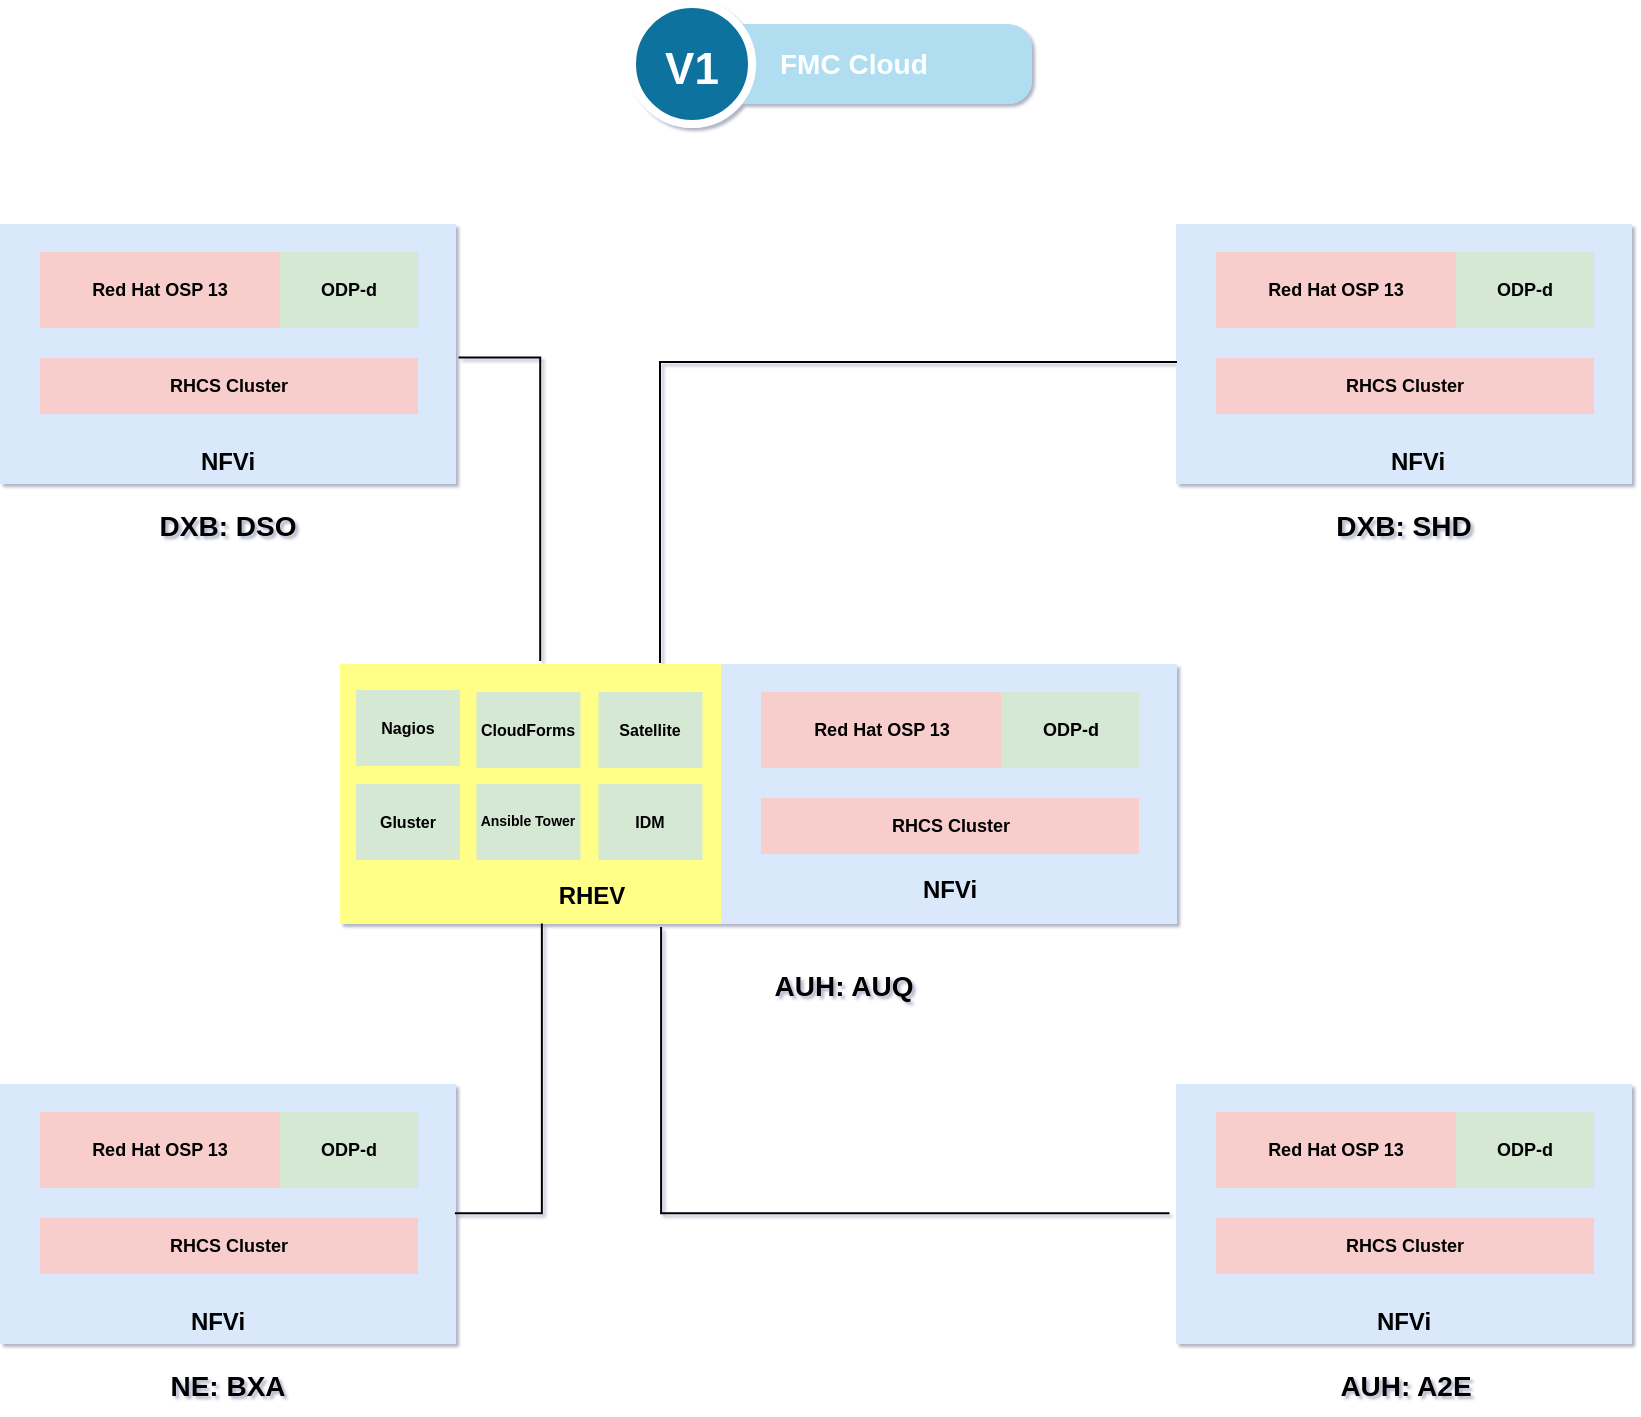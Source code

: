 <mxfile version="18.2.0" type="github" pages="2">
  <diagram id="xJBX6AHvPTF4CHD5w1QT" name="Page-2">
    <mxGraphModel dx="1144" dy="520" grid="1" gridSize="10" guides="1" tooltips="1" connect="1" arrows="1" fold="1" page="1" pageScale="1" pageWidth="850" pageHeight="1100" background="#ffffff" math="0" shadow="1">
      <root>
        <mxCell id="0" />
        <mxCell id="1" parent="0" />
        <mxCell id="y-s5pEy6mv-cV1noOZ-G-1" value="" style="shape=partialRectangle;whiteSpace=wrap;html=1;bottom=0;right=0;fillColor=none;hachureGap=4;fontSize=10;fontColor=#000000;rotation=-90;" vertex="1" parent="1">
          <mxGeometry x="516.08" y="496.5" width="142.65" height="253.69" as="geometry" />
        </mxCell>
        <mxCell id="y-s5pEy6mv-cV1noOZ-G-2" value="" style="rounded=0;whiteSpace=wrap;html=1;hachureGap=4;fillColor=#dae8fc;strokeColor=none;" vertex="1" parent="1">
          <mxGeometry x="718" y="200" width="228" height="130" as="geometry" />
        </mxCell>
        <mxCell id="y-s5pEy6mv-cV1noOZ-G-3" value="Red Hat OSP 13" style="rounded=0;whiteSpace=wrap;html=1;hachureGap=4;fillColor=#f8cecc;strokeColor=none;fontSize=9;fontStyle=1" vertex="1" parent="1">
          <mxGeometry x="738" y="214" width="120" height="38" as="geometry" />
        </mxCell>
        <mxCell id="y-s5pEy6mv-cV1noOZ-G-4" value="RHCS Cluster" style="rounded=0;whiteSpace=wrap;html=1;hachureGap=4;fillColor=#f8cecc;strokeColor=none;fontSize=9;fontStyle=1" vertex="1" parent="1">
          <mxGeometry x="738" y="267" width="189" height="28" as="geometry" />
        </mxCell>
        <mxCell id="y-s5pEy6mv-cV1noOZ-G-5" value="ODP-d" style="rounded=0;whiteSpace=wrap;html=1;hachureGap=4;fillColor=#d5e8d4;strokeColor=none;fontSize=9;fontStyle=1" vertex="1" parent="1">
          <mxGeometry x="858" y="214" width="69" height="38" as="geometry" />
        </mxCell>
        <mxCell id="y-s5pEy6mv-cV1noOZ-G-6" value="DXB: SHD" style="rounded=0;whiteSpace=wrap;html=1;hachureGap=4;strokeColor=none;fillColor=none;fontColor=#000000;fontStyle=1;fontSize=14;" vertex="1" parent="1">
          <mxGeometry x="791" y="340" width="82" height="22" as="geometry" />
        </mxCell>
        <mxCell id="y-s5pEy6mv-cV1noOZ-G-7" value="" style="rounded=0;whiteSpace=wrap;html=1;hachureGap=4;fillColor=#dae8fc;strokeColor=none;" vertex="1" parent="1">
          <mxGeometry x="130" y="200" width="228" height="130" as="geometry" />
        </mxCell>
        <mxCell id="y-s5pEy6mv-cV1noOZ-G-8" value="Red Hat OSP 13" style="rounded=0;whiteSpace=wrap;html=1;hachureGap=4;fillColor=#f8cecc;strokeColor=none;fontSize=9;fontStyle=1" vertex="1" parent="1">
          <mxGeometry x="150" y="214" width="120" height="38" as="geometry" />
        </mxCell>
        <mxCell id="y-s5pEy6mv-cV1noOZ-G-9" value="RHCS Cluster" style="rounded=0;whiteSpace=wrap;html=1;hachureGap=4;fillColor=#f8cecc;strokeColor=none;fontSize=9;fontStyle=1" vertex="1" parent="1">
          <mxGeometry x="150" y="267" width="189" height="28" as="geometry" />
        </mxCell>
        <mxCell id="y-s5pEy6mv-cV1noOZ-G-10" value="ODP-d" style="rounded=0;whiteSpace=wrap;html=1;hachureGap=4;fillColor=#d5e8d4;strokeColor=none;fontSize=9;fontStyle=1" vertex="1" parent="1">
          <mxGeometry x="270" y="214" width="69" height="38" as="geometry" />
        </mxCell>
        <mxCell id="y-s5pEy6mv-cV1noOZ-G-11" value="DXB: DSO" style="rounded=0;whiteSpace=wrap;html=1;hachureGap=4;strokeColor=none;fillColor=none;fontColor=#000000;fontStyle=1;fontSize=14;" vertex="1" parent="1">
          <mxGeometry x="203" y="340" width="82" height="22" as="geometry" />
        </mxCell>
        <mxCell id="y-s5pEy6mv-cV1noOZ-G-12" value="" style="rounded=0;whiteSpace=wrap;html=1;hachureGap=4;fillColor=#dae8fc;strokeColor=none;" vertex="1" parent="1">
          <mxGeometry x="130" y="630" width="228" height="130" as="geometry" />
        </mxCell>
        <mxCell id="y-s5pEy6mv-cV1noOZ-G-13" value="Red Hat OSP 13" style="rounded=0;whiteSpace=wrap;html=1;hachureGap=4;fillColor=#f8cecc;strokeColor=none;fontSize=9;fontStyle=1" vertex="1" parent="1">
          <mxGeometry x="150" y="644" width="120" height="38" as="geometry" />
        </mxCell>
        <mxCell id="y-s5pEy6mv-cV1noOZ-G-14" value="RHCS Cluster" style="rounded=0;whiteSpace=wrap;html=1;hachureGap=4;fillColor=#f8cecc;strokeColor=none;fontSize=9;fontStyle=1" vertex="1" parent="1">
          <mxGeometry x="150" y="697" width="189" height="28" as="geometry" />
        </mxCell>
        <mxCell id="y-s5pEy6mv-cV1noOZ-G-15" value="ODP-d" style="rounded=0;whiteSpace=wrap;html=1;hachureGap=4;fillColor=#d5e8d4;strokeColor=none;fontSize=9;fontStyle=1" vertex="1" parent="1">
          <mxGeometry x="270" y="644" width="69" height="38" as="geometry" />
        </mxCell>
        <mxCell id="y-s5pEy6mv-cV1noOZ-G-16" value="NE: BXA" style="rounded=0;whiteSpace=wrap;html=1;hachureGap=4;strokeColor=none;fillColor=none;fontColor=#000000;fontStyle=1;fontSize=14;" vertex="1" parent="1">
          <mxGeometry x="203" y="770" width="82" height="22" as="geometry" />
        </mxCell>
        <mxCell id="y-s5pEy6mv-cV1noOZ-G-17" value="" style="rounded=0;whiteSpace=wrap;html=1;hachureGap=4;fillColor=#dae8fc;strokeColor=none;" vertex="1" parent="1">
          <mxGeometry x="718" y="630" width="228" height="130" as="geometry" />
        </mxCell>
        <mxCell id="y-s5pEy6mv-cV1noOZ-G-18" value="Red Hat OSP 13" style="rounded=0;whiteSpace=wrap;html=1;hachureGap=4;fillColor=#f8cecc;strokeColor=none;fontSize=9;fontStyle=1" vertex="1" parent="1">
          <mxGeometry x="738" y="644" width="120" height="38" as="geometry" />
        </mxCell>
        <mxCell id="y-s5pEy6mv-cV1noOZ-G-19" value="RHCS Cluster" style="rounded=0;whiteSpace=wrap;html=1;hachureGap=4;fillColor=#f8cecc;strokeColor=none;fontSize=9;fontStyle=1" vertex="1" parent="1">
          <mxGeometry x="738" y="697" width="189" height="28" as="geometry" />
        </mxCell>
        <mxCell id="y-s5pEy6mv-cV1noOZ-G-20" value="ODP-d" style="rounded=0;whiteSpace=wrap;html=1;hachureGap=4;fillColor=#d5e8d4;strokeColor=none;fontSize=9;fontStyle=1" vertex="1" parent="1">
          <mxGeometry x="858" y="644" width="69" height="38" as="geometry" />
        </mxCell>
        <mxCell id="y-s5pEy6mv-cV1noOZ-G-21" value="AUH: A2E" style="rounded=0;whiteSpace=wrap;html=1;hachureGap=4;strokeColor=none;fillColor=none;fontColor=#000000;fontStyle=1;fontSize=14;" vertex="1" parent="1">
          <mxGeometry x="791.5" y="770" width="82" height="22" as="geometry" />
        </mxCell>
        <mxCell id="y-s5pEy6mv-cV1noOZ-G-22" value="" style="rounded=0;whiteSpace=wrap;html=1;hachureGap=4;fillColor=#dae8fc;strokeColor=none;" vertex="1" parent="1">
          <mxGeometry x="490.5" y="420" width="228" height="130" as="geometry" />
        </mxCell>
        <mxCell id="y-s5pEy6mv-cV1noOZ-G-23" value="Red Hat OSP 13" style="rounded=0;whiteSpace=wrap;html=1;hachureGap=4;fillColor=#f8cecc;strokeColor=none;fontSize=9;fontStyle=1" vertex="1" parent="1">
          <mxGeometry x="510.5" y="434" width="120" height="38" as="geometry" />
        </mxCell>
        <mxCell id="y-s5pEy6mv-cV1noOZ-G-24" value="RHCS Cluster" style="rounded=0;whiteSpace=wrap;html=1;hachureGap=4;fillColor=#f8cecc;strokeColor=none;fontSize=9;fontStyle=1" vertex="1" parent="1">
          <mxGeometry x="510.5" y="487" width="189" height="28" as="geometry" />
        </mxCell>
        <mxCell id="y-s5pEy6mv-cV1noOZ-G-25" value="ODP-d" style="rounded=0;whiteSpace=wrap;html=1;hachureGap=4;fillColor=#d5e8d4;strokeColor=none;fontSize=9;fontStyle=1" vertex="1" parent="1">
          <mxGeometry x="630.5" y="434" width="69" height="38" as="geometry" />
        </mxCell>
        <mxCell id="y-s5pEy6mv-cV1noOZ-G-26" value="AUH: AUQ" style="rounded=0;whiteSpace=wrap;html=1;hachureGap=4;strokeColor=none;fillColor=none;fontColor=#000000;fontStyle=1;fontSize=14;" vertex="1" parent="1">
          <mxGeometry x="510.5" y="570" width="82" height="22" as="geometry" />
        </mxCell>
        <mxCell id="y-s5pEy6mv-cV1noOZ-G-27" value="" style="rounded=0;whiteSpace=wrap;html=1;hachureGap=4;fillColor=#ffff88;strokeColor=none;fontStyle=1" vertex="1" parent="1">
          <mxGeometry x="300" y="420" width="190.5" height="130" as="geometry" />
        </mxCell>
        <mxCell id="y-s5pEy6mv-cV1noOZ-G-28" value="Ansible Tower" style="rounded=0;whiteSpace=wrap;html=1;hachureGap=4;fillColor=#d5e8d4;strokeColor=none;fontSize=7;fontStyle=1" vertex="1" parent="1">
          <mxGeometry x="368.25" y="480" width="52" height="38" as="geometry" />
        </mxCell>
        <mxCell id="y-s5pEy6mv-cV1noOZ-G-29" value="IDM" style="rounded=0;whiteSpace=wrap;html=1;hachureGap=4;fillColor=#d5e8d4;strokeColor=none;fontSize=8;fontStyle=1" vertex="1" parent="1">
          <mxGeometry x="429.25" y="480" width="52" height="38" as="geometry" />
        </mxCell>
        <mxCell id="y-s5pEy6mv-cV1noOZ-G-30" value="CloudForms" style="rounded=0;whiteSpace=wrap;html=1;hachureGap=4;fillColor=#d5e8d4;strokeColor=none;fontSize=8;fontStyle=1" vertex="1" parent="1">
          <mxGeometry x="368.25" y="434" width="52" height="38" as="geometry" />
        </mxCell>
        <mxCell id="y-s5pEy6mv-cV1noOZ-G-31" value="Satellite" style="rounded=0;whiteSpace=wrap;html=1;hachureGap=4;fillColor=#d5e8d4;strokeColor=none;fontSize=8;fontStyle=1" vertex="1" parent="1">
          <mxGeometry x="429.25" y="434" width="52" height="38" as="geometry" />
        </mxCell>
        <mxCell id="y-s5pEy6mv-cV1noOZ-G-32" value="RHEV" style="rounded=0;whiteSpace=wrap;html=1;hachureGap=4;fillColor=#ffff88;strokeColor=none;fontSize=12;fontColor=#000000;fontStyle=1" vertex="1" parent="1">
          <mxGeometry x="400" y="522" width="52" height="28" as="geometry" />
        </mxCell>
        <mxCell id="y-s5pEy6mv-cV1noOZ-G-33" value="FMC Cloud" style="shape=rect;rounded=1;whiteSpace=wrap;html=1;shadow=0;strokeColor=none;fillColor=#B1DDF0;arcSize=30;fontSize=14;spacingLeft=42;fontStyle=1;fontColor=#FFFFFF;align=left;hachureGap=4;" vertex="1" parent="1">
          <mxGeometry x="476" y="100" width="170" height="40" as="geometry" />
        </mxCell>
        <mxCell id="y-s5pEy6mv-cV1noOZ-G-34" value="V1" style="shape=ellipse;perimeter=ellipsePerimeter;fontSize=22;fontStyle=1;shadow=0;strokeColor=#ffffff;fillColor=#10739E;strokeWidth=4;fontColor=#ffffff;align=center;hachureGap=4;" vertex="1" parent="1">
          <mxGeometry x="446" y="90" width="60" height="60" as="geometry" />
        </mxCell>
        <mxCell id="y-s5pEy6mv-cV1noOZ-G-35" value="NFVi" style="rounded=0;whiteSpace=wrap;html=1;hachureGap=4;strokeColor=none;fillColor=none;fontColor=#000000;fontStyle=1" vertex="1" parent="1">
          <mxGeometry x="564" y="522" width="82" height="22" as="geometry" />
        </mxCell>
        <mxCell id="y-s5pEy6mv-cV1noOZ-G-36" value="NFVi" style="rounded=0;whiteSpace=wrap;html=1;hachureGap=4;strokeColor=none;fillColor=none;fontColor=#000000;fontStyle=1" vertex="1" parent="1">
          <mxGeometry x="198" y="738" width="82" height="22" as="geometry" />
        </mxCell>
        <mxCell id="y-s5pEy6mv-cV1noOZ-G-37" value="NFVi" style="rounded=0;whiteSpace=wrap;html=1;hachureGap=4;strokeColor=none;fillColor=none;fontColor=#000000;fontStyle=1" vertex="1" parent="1">
          <mxGeometry x="791" y="738" width="82" height="22" as="geometry" />
        </mxCell>
        <mxCell id="y-s5pEy6mv-cV1noOZ-G-38" value="NFVi" style="rounded=0;whiteSpace=wrap;html=1;hachureGap=4;strokeColor=none;fillColor=none;fontColor=#000000;fontStyle=1" vertex="1" parent="1">
          <mxGeometry x="203" y="308" width="82" height="22" as="geometry" />
        </mxCell>
        <mxCell id="y-s5pEy6mv-cV1noOZ-G-39" value="NFVi" style="rounded=0;whiteSpace=wrap;html=1;hachureGap=4;strokeColor=none;fillColor=none;fontColor=#000000;fontStyle=1" vertex="1" parent="1">
          <mxGeometry x="798" y="308" width="82" height="22" as="geometry" />
        </mxCell>
        <mxCell id="y-s5pEy6mv-cV1noOZ-G-40" value="" style="shape=partialRectangle;whiteSpace=wrap;html=1;bottom=0;right=0;fillColor=none;hachureGap=4;fontSize=10;fontColor=#000000;fontStyle=1;labelBorderColor=none;spacing=9;" vertex="1" parent="1">
          <mxGeometry x="460" y="269" width="258" height="150" as="geometry" />
        </mxCell>
        <mxCell id="y-s5pEy6mv-cV1noOZ-G-41" value="" style="shape=partialRectangle;whiteSpace=wrap;html=1;bottom=0;right=0;fillColor=none;hachureGap=4;fontSize=10;fontColor=#000000;rotation=-180;" vertex="1" parent="1">
          <mxGeometry x="357.94" y="550.25" width="42.99" height="144.35" as="geometry" />
        </mxCell>
        <mxCell id="y-s5pEy6mv-cV1noOZ-G-42" value="" style="shape=partialRectangle;whiteSpace=wrap;html=1;bottom=0;right=0;fillColor=none;hachureGap=4;fontSize=12;fontColor=#000000;rotation=90;" vertex="1" parent="1">
          <mxGeometry x="304.35" y="322.18" width="151.19" height="40.33" as="geometry" />
        </mxCell>
        <mxCell id="WotVIGKIgf9Uy5q-JpZJ-1" value="Nagios" style="rounded=0;whiteSpace=wrap;html=1;hachureGap=4;fillColor=#d5e8d4;strokeColor=none;fontSize=8;fontStyle=1" vertex="1" parent="1">
          <mxGeometry x="308" y="433" width="52" height="38" as="geometry" />
        </mxCell>
        <mxCell id="WotVIGKIgf9Uy5q-JpZJ-2" value="Gluster" style="rounded=0;whiteSpace=wrap;html=1;hachureGap=4;fillColor=#d5e8d4;strokeColor=none;fontSize=8;fontStyle=1" vertex="1" parent="1">
          <mxGeometry x="307.94" y="480" width="52" height="38" as="geometry" />
        </mxCell>
      </root>
    </mxGraphModel>
  </diagram>
  <diagram id="hKi8PUrANMX4StjspBmW" name="Page-3">
    <mxGraphModel dx="2086" dy="780" grid="1" gridSize="10" guides="1" tooltips="1" connect="1" arrows="1" fold="1" page="1" pageScale="1" pageWidth="850" pageHeight="1100" math="0" shadow="0">
      <root>
        <mxCell id="0" />
        <mxCell id="1" parent="0" />
        <mxCell id="cZppA_3T4UFepgqig8Nf-1" value="" style="shape=partialRectangle;whiteSpace=wrap;html=1;bottom=0;right=0;fillColor=none;hachureGap=4;fontSize=10;fontColor=#000000;rotation=-90;" vertex="1" parent="1">
          <mxGeometry x="516.08" y="496.5" width="142.65" height="253.69" as="geometry" />
        </mxCell>
        <mxCell id="cZppA_3T4UFepgqig8Nf-2" value="" style="rounded=0;whiteSpace=wrap;html=1;hachureGap=4;fillColor=#dae8fc;strokeColor=none;" vertex="1" parent="1">
          <mxGeometry x="718" y="200" width="228" height="130" as="geometry" />
        </mxCell>
        <mxCell id="cZppA_3T4UFepgqig8Nf-3" value="Red Hat OSP 13" style="rounded=0;whiteSpace=wrap;html=1;hachureGap=4;fillColor=#f8cecc;strokeColor=none;fontSize=9;fontStyle=1" vertex="1" parent="1">
          <mxGeometry x="738" y="214" width="120" height="38" as="geometry" />
        </mxCell>
        <mxCell id="cZppA_3T4UFepgqig8Nf-4" value="RHCS Cluster" style="rounded=0;whiteSpace=wrap;html=1;hachureGap=4;fillColor=#f8cecc;strokeColor=none;fontSize=9;fontStyle=1" vertex="1" parent="1">
          <mxGeometry x="738" y="267" width="189" height="28" as="geometry" />
        </mxCell>
        <mxCell id="cZppA_3T4UFepgqig8Nf-5" value="ODP-d" style="rounded=0;whiteSpace=wrap;html=1;hachureGap=4;fillColor=#d5e8d4;strokeColor=none;fontSize=9;fontStyle=1" vertex="1" parent="1">
          <mxGeometry x="858" y="214" width="69" height="38" as="geometry" />
        </mxCell>
        <mxCell id="cZppA_3T4UFepgqig8Nf-6" value="DXB: SHD" style="rounded=0;whiteSpace=wrap;html=1;hachureGap=4;strokeColor=none;fillColor=none;fontColor=#000000;fontStyle=1;fontSize=14;" vertex="1" parent="1">
          <mxGeometry x="791" y="340" width="82" height="22" as="geometry" />
        </mxCell>
        <mxCell id="cZppA_3T4UFepgqig8Nf-7" value="" style="rounded=0;whiteSpace=wrap;html=1;hachureGap=4;fillColor=#dae8fc;strokeColor=none;" vertex="1" parent="1">
          <mxGeometry x="130" y="200" width="228" height="130" as="geometry" />
        </mxCell>
        <mxCell id="cZppA_3T4UFepgqig8Nf-8" value="Red Hat OSP 13" style="rounded=0;whiteSpace=wrap;html=1;hachureGap=4;fillColor=#f8cecc;strokeColor=none;fontSize=9;fontStyle=1" vertex="1" parent="1">
          <mxGeometry x="150" y="214" width="120" height="38" as="geometry" />
        </mxCell>
        <mxCell id="cZppA_3T4UFepgqig8Nf-9" value="RHCS Cluster" style="rounded=0;whiteSpace=wrap;html=1;hachureGap=4;fillColor=#f8cecc;strokeColor=none;fontSize=9;fontStyle=1" vertex="1" parent="1">
          <mxGeometry x="150" y="267" width="189" height="28" as="geometry" />
        </mxCell>
        <mxCell id="cZppA_3T4UFepgqig8Nf-10" value="ODP-d" style="rounded=0;whiteSpace=wrap;html=1;hachureGap=4;fillColor=#d5e8d4;strokeColor=none;fontSize=9;fontStyle=1" vertex="1" parent="1">
          <mxGeometry x="270" y="214" width="69" height="38" as="geometry" />
        </mxCell>
        <mxCell id="cZppA_3T4UFepgqig8Nf-11" value="DXB: DSO" style="rounded=0;whiteSpace=wrap;html=1;hachureGap=4;strokeColor=none;fillColor=none;fontColor=#000000;fontStyle=1;fontSize=14;" vertex="1" parent="1">
          <mxGeometry x="203" y="340" width="82" height="22" as="geometry" />
        </mxCell>
        <mxCell id="cZppA_3T4UFepgqig8Nf-12" value="" style="rounded=0;whiteSpace=wrap;html=1;hachureGap=4;fillColor=#dae8fc;strokeColor=none;" vertex="1" parent="1">
          <mxGeometry x="130" y="630" width="228" height="130" as="geometry" />
        </mxCell>
        <mxCell id="cZppA_3T4UFepgqig8Nf-13" value="Red Hat OSP 13" style="rounded=0;whiteSpace=wrap;html=1;hachureGap=4;fillColor=#f8cecc;strokeColor=none;fontSize=9;fontStyle=1" vertex="1" parent="1">
          <mxGeometry x="150" y="644" width="120" height="38" as="geometry" />
        </mxCell>
        <mxCell id="cZppA_3T4UFepgqig8Nf-14" value="RHCS Cluster" style="rounded=0;whiteSpace=wrap;html=1;hachureGap=4;fillColor=#f8cecc;strokeColor=none;fontSize=9;fontStyle=1" vertex="1" parent="1">
          <mxGeometry x="150" y="697" width="189" height="28" as="geometry" />
        </mxCell>
        <mxCell id="cZppA_3T4UFepgqig8Nf-15" value="ODP-d" style="rounded=0;whiteSpace=wrap;html=1;hachureGap=4;fillColor=#d5e8d4;strokeColor=none;fontSize=9;fontStyle=1" vertex="1" parent="1">
          <mxGeometry x="270" y="644" width="69" height="38" as="geometry" />
        </mxCell>
        <mxCell id="cZppA_3T4UFepgqig8Nf-16" value="NE: BXA" style="rounded=0;whiteSpace=wrap;html=1;hachureGap=4;strokeColor=none;fillColor=none;fontColor=#000000;fontStyle=1;fontSize=14;" vertex="1" parent="1">
          <mxGeometry x="203" y="770" width="82" height="22" as="geometry" />
        </mxCell>
        <mxCell id="cZppA_3T4UFepgqig8Nf-17" value="" style="rounded=0;whiteSpace=wrap;html=1;hachureGap=4;fillColor=#dae8fc;strokeColor=none;" vertex="1" parent="1">
          <mxGeometry x="718" y="630" width="228" height="130" as="geometry" />
        </mxCell>
        <mxCell id="cZppA_3T4UFepgqig8Nf-18" value="Red Hat OSP 13" style="rounded=0;whiteSpace=wrap;html=1;hachureGap=4;fillColor=#f8cecc;strokeColor=none;fontSize=9;fontStyle=1" vertex="1" parent="1">
          <mxGeometry x="738" y="644" width="120" height="38" as="geometry" />
        </mxCell>
        <mxCell id="cZppA_3T4UFepgqig8Nf-19" value="RHCS Cluster" style="rounded=0;whiteSpace=wrap;html=1;hachureGap=4;fillColor=#f8cecc;strokeColor=none;fontSize=9;fontStyle=1" vertex="1" parent="1">
          <mxGeometry x="738" y="697" width="189" height="28" as="geometry" />
        </mxCell>
        <mxCell id="cZppA_3T4UFepgqig8Nf-20" value="ODP-d" style="rounded=0;whiteSpace=wrap;html=1;hachureGap=4;fillColor=#d5e8d4;strokeColor=none;fontSize=9;fontStyle=1" vertex="1" parent="1">
          <mxGeometry x="858" y="644" width="69" height="38" as="geometry" />
        </mxCell>
        <mxCell id="cZppA_3T4UFepgqig8Nf-21" value="AUH: A2E" style="rounded=0;whiteSpace=wrap;html=1;hachureGap=4;strokeColor=none;fillColor=none;fontColor=#000000;fontStyle=1;fontSize=14;" vertex="1" parent="1">
          <mxGeometry x="791.5" y="770" width="82" height="22" as="geometry" />
        </mxCell>
        <mxCell id="cZppA_3T4UFepgqig8Nf-22" value="" style="rounded=0;whiteSpace=wrap;html=1;hachureGap=4;fillColor=#dae8fc;strokeColor=none;" vertex="1" parent="1">
          <mxGeometry x="490.5" y="420" width="228" height="130" as="geometry" />
        </mxCell>
        <mxCell id="cZppA_3T4UFepgqig8Nf-23" value="Red Hat OSP 13" style="rounded=0;whiteSpace=wrap;html=1;hachureGap=4;fillColor=#f8cecc;strokeColor=none;fontSize=9;fontStyle=1" vertex="1" parent="1">
          <mxGeometry x="510.5" y="434" width="120" height="38" as="geometry" />
        </mxCell>
        <mxCell id="cZppA_3T4UFepgqig8Nf-24" value="RHCS Cluster" style="rounded=0;whiteSpace=wrap;html=1;hachureGap=4;fillColor=#f8cecc;strokeColor=none;fontSize=9;fontStyle=1" vertex="1" parent="1">
          <mxGeometry x="510.5" y="487" width="189" height="28" as="geometry" />
        </mxCell>
        <mxCell id="cZppA_3T4UFepgqig8Nf-25" value="ODP-d" style="rounded=0;whiteSpace=wrap;html=1;hachureGap=4;fillColor=#d5e8d4;strokeColor=none;fontSize=9;fontStyle=1" vertex="1" parent="1">
          <mxGeometry x="630.5" y="434" width="69" height="38" as="geometry" />
        </mxCell>
        <mxCell id="cZppA_3T4UFepgqig8Nf-26" value="AUH: AUQ" style="rounded=0;whiteSpace=wrap;html=1;hachureGap=4;strokeColor=none;fillColor=none;fontColor=#000000;fontStyle=1;fontSize=14;" vertex="1" parent="1">
          <mxGeometry x="510.5" y="570" width="82" height="22" as="geometry" />
        </mxCell>
        <mxCell id="cZppA_3T4UFepgqig8Nf-27" value="" style="rounded=0;whiteSpace=wrap;html=1;hachureGap=4;fillColor=#ffff88;strokeColor=none;fontStyle=1" vertex="1" parent="1">
          <mxGeometry x="40" y="420" width="450.5" height="130" as="geometry" />
        </mxCell>
        <mxCell id="cZppA_3T4UFepgqig8Nf-28" value="Ansible Tower" style="rounded=0;whiteSpace=wrap;html=1;hachureGap=4;fillColor=#d5e8d4;strokeColor=none;fontSize=7;fontStyle=1" vertex="1" parent="1">
          <mxGeometry x="367.25" y="480" width="52" height="38" as="geometry" />
        </mxCell>
        <mxCell id="cZppA_3T4UFepgqig8Nf-29" value="IDM" style="rounded=0;whiteSpace=wrap;html=1;hachureGap=4;fillColor=#d5e8d4;strokeColor=none;fontSize=8;fontStyle=1" vertex="1" parent="1">
          <mxGeometry x="429.25" y="480" width="52" height="38" as="geometry" />
        </mxCell>
        <mxCell id="cZppA_3T4UFepgqig8Nf-30" value="CloudForms" style="rounded=0;whiteSpace=wrap;html=1;hachureGap=4;fillColor=#d5e8d4;strokeColor=none;fontSize=8;fontStyle=1" vertex="1" parent="1">
          <mxGeometry x="367.25" y="434" width="52" height="38" as="geometry" />
        </mxCell>
        <mxCell id="cZppA_3T4UFepgqig8Nf-31" value="Satellite" style="rounded=0;whiteSpace=wrap;html=1;hachureGap=4;fillColor=#d5e8d4;strokeColor=none;fontSize=8;fontStyle=1" vertex="1" parent="1">
          <mxGeometry x="429.25" y="434" width="52" height="38" as="geometry" />
        </mxCell>
        <mxCell id="cZppA_3T4UFepgqig8Nf-32" value="RHEV" style="rounded=0;whiteSpace=wrap;html=1;hachureGap=4;fillColor=#ffff88;strokeColor=none;fontSize=12;fontColor=#000000;fontStyle=1" vertex="1" parent="1">
          <mxGeometry x="339" y="522.25" width="52" height="28" as="geometry" />
        </mxCell>
        <mxCell id="cZppA_3T4UFepgqig8Nf-33" value="FMC Cloud" style="shape=rect;rounded=1;whiteSpace=wrap;html=1;shadow=0;strokeColor=none;fillColor=#B1DDF0;arcSize=30;fontSize=14;spacingLeft=42;fontStyle=1;fontColor=#FFFFFF;align=left;hachureGap=4;" vertex="1" parent="1">
          <mxGeometry x="476" y="100" width="170" height="40" as="geometry" />
        </mxCell>
        <mxCell id="cZppA_3T4UFepgqig8Nf-34" value="V2" style="shape=ellipse;perimeter=ellipsePerimeter;fontSize=22;fontStyle=1;shadow=0;strokeColor=#ffffff;fillColor=#10739E;strokeWidth=4;fontColor=#ffffff;align=center;hachureGap=4;" vertex="1" parent="1">
          <mxGeometry x="446" y="90" width="60" height="60" as="geometry" />
        </mxCell>
        <mxCell id="cZppA_3T4UFepgqig8Nf-35" value="NFVi" style="rounded=0;whiteSpace=wrap;html=1;hachureGap=4;strokeColor=none;fillColor=none;fontColor=#000000;fontStyle=1" vertex="1" parent="1">
          <mxGeometry x="564" y="522" width="82" height="22" as="geometry" />
        </mxCell>
        <mxCell id="cZppA_3T4UFepgqig8Nf-36" value="NFVi" style="rounded=0;whiteSpace=wrap;html=1;hachureGap=4;strokeColor=none;fillColor=none;fontColor=#000000;fontStyle=1" vertex="1" parent="1">
          <mxGeometry x="198" y="738" width="82" height="22" as="geometry" />
        </mxCell>
        <mxCell id="cZppA_3T4UFepgqig8Nf-37" value="NFVi" style="rounded=0;whiteSpace=wrap;html=1;hachureGap=4;strokeColor=none;fillColor=none;fontColor=#000000;fontStyle=1" vertex="1" parent="1">
          <mxGeometry x="791" y="738" width="82" height="22" as="geometry" />
        </mxCell>
        <mxCell id="cZppA_3T4UFepgqig8Nf-38" value="NFVi" style="rounded=0;whiteSpace=wrap;html=1;hachureGap=4;strokeColor=none;fillColor=none;fontColor=#000000;fontStyle=1" vertex="1" parent="1">
          <mxGeometry x="203" y="308" width="82" height="22" as="geometry" />
        </mxCell>
        <mxCell id="cZppA_3T4UFepgqig8Nf-39" value="NFVi" style="rounded=0;whiteSpace=wrap;html=1;hachureGap=4;strokeColor=none;fillColor=none;fontColor=#000000;fontStyle=1" vertex="1" parent="1">
          <mxGeometry x="798" y="308" width="82" height="22" as="geometry" />
        </mxCell>
        <mxCell id="cZppA_3T4UFepgqig8Nf-40" value="" style="shape=partialRectangle;whiteSpace=wrap;html=1;bottom=0;right=0;fillColor=none;hachureGap=4;fontSize=10;fontColor=#000000;fontStyle=1;labelBorderColor=none;spacing=9;" vertex="1" parent="1">
          <mxGeometry x="460" y="269" width="258" height="150" as="geometry" />
        </mxCell>
        <mxCell id="cZppA_3T4UFepgqig8Nf-41" value="" style="shape=partialRectangle;whiteSpace=wrap;html=1;bottom=0;right=0;fillColor=none;hachureGap=4;fontSize=10;fontColor=#000000;rotation=-180;" vertex="1" parent="1">
          <mxGeometry x="357.94" y="550.25" width="42.99" height="144.35" as="geometry" />
        </mxCell>
        <mxCell id="cZppA_3T4UFepgqig8Nf-42" value="" style="shape=partialRectangle;whiteSpace=wrap;html=1;bottom=0;right=0;fillColor=none;hachureGap=4;fontSize=12;fontColor=#000000;rotation=90;" vertex="1" parent="1">
          <mxGeometry x="304.35" y="322.18" width="151.19" height="40.33" as="geometry" />
        </mxCell>
        <mxCell id="aSZfccJn16BI8j0mZudG-1" value="Gitlab" style="rounded=0;whiteSpace=wrap;html=1;hachureGap=4;fillColor=#d5e8d4;strokeColor=none;fontSize=8;fontStyle=1" vertex="1" parent="1">
          <mxGeometry x="244" y="434" width="52" height="38" as="geometry" />
        </mxCell>
        <mxCell id="aSZfccJn16BI8j0mZudG-2" value="Zabbix" style="rounded=0;whiteSpace=wrap;html=1;hachureGap=4;fillColor=#d5e8d4;strokeColor=none;fontSize=8;fontStyle=1" vertex="1" parent="1">
          <mxGeometry x="305" y="434" width="52" height="38" as="geometry" />
        </mxCell>
        <mxCell id="aSZfccJn16BI8j0mZudG-3" value="HCI" style="rounded=0;whiteSpace=wrap;html=1;hachureGap=4;fillColor=#d5e8d4;strokeColor=none;fontSize=8;fontStyle=1" vertex="1" parent="1">
          <mxGeometry x="305" y="481" width="52" height="38" as="geometry" />
        </mxCell>
        <mxCell id="aSZfccJn16BI8j0mZudG-4" value="ELK" style="rounded=0;whiteSpace=wrap;html=1;hachureGap=4;fillColor=#d5e8d4;strokeColor=none;fontSize=8;fontStyle=1" vertex="1" parent="1">
          <mxGeometry x="244" y="482" width="52" height="38" as="geometry" />
        </mxCell>
        <mxCell id="3Fb0Vm6JVOBEAGxMpVpx-1" value="" style="rounded=0;whiteSpace=wrap;html=1;hachureGap=4;fillColor=#ffff88;strokeColor=none;fontStyle=1" vertex="1" parent="1">
          <mxGeometry x="586.5" y="200" width="132.5" height="130" as="geometry" />
        </mxCell>
        <mxCell id="3Fb0Vm6JVOBEAGxMpVpx-2" value="" style="rounded=0;whiteSpace=wrap;html=1;hachureGap=4;fillColor=#ffff88;strokeColor=none;fontStyle=1" vertex="1" parent="1">
          <mxGeometry x="585.5" y="630" width="132.5" height="130" as="geometry" />
        </mxCell>
        <mxCell id="3Fb0Vm6JVOBEAGxMpVpx-3" value="" style="rounded=0;whiteSpace=wrap;html=1;hachureGap=4;fillColor=#ffff88;strokeColor=none;fontStyle=1" vertex="1" parent="1">
          <mxGeometry x="-2.5" y="200" width="132.5" height="130" as="geometry" />
        </mxCell>
        <mxCell id="3Fb0Vm6JVOBEAGxMpVpx-4" value="" style="rounded=0;whiteSpace=wrap;html=1;hachureGap=4;fillColor=#ffff88;strokeColor=none;fontStyle=1" vertex="1" parent="1">
          <mxGeometry x="-2.5" y="630" width="132.5" height="130" as="geometry" />
        </mxCell>
        <mxCell id="3Fb0Vm6JVOBEAGxMpVpx-5" value="Zabbix" style="rounded=0;whiteSpace=wrap;html=1;hachureGap=4;fillColor=#d5e8d4;strokeColor=none;fontSize=8;fontStyle=1" vertex="1" parent="1">
          <mxGeometry x="594" y="214" width="52" height="38" as="geometry" />
        </mxCell>
        <mxCell id="Y4xNyaLrLDncxvHc4WWi-7" value="Bootstrab" style="rounded=0;whiteSpace=wrap;html=1;hachureGap=4;fillColor=#d5e8d4;strokeColor=none;fontSize=8;fontStyle=1" vertex="1" parent="1">
          <mxGeometry x="183" y="433" width="52" height="38" as="geometry" />
        </mxCell>
        <mxCell id="Y4xNyaLrLDncxvHc4WWi-8" value="DNS/NTP" style="rounded=0;whiteSpace=wrap;html=1;hachureGap=4;fillColor=#d5e8d4;strokeColor=none;fontSize=8;fontStyle=1" vertex="1" parent="1">
          <mxGeometry x="183" y="481" width="52" height="38" as="geometry" />
        </mxCell>
        <mxCell id="Y4xNyaLrLDncxvHc4WWi-9" value="Bacula" style="rounded=0;whiteSpace=wrap;html=1;hachureGap=4;fillColor=#d5e8d4;strokeColor=none;fontSize=8;fontStyle=1" vertex="1" parent="1">
          <mxGeometry x="123" y="433" width="52" height="38" as="geometry" />
        </mxCell>
        <mxCell id="Y4xNyaLrLDncxvHc4WWi-10" value="etc.." style="rounded=0;whiteSpace=wrap;html=1;hachureGap=4;fillColor=#d5e8d4;strokeColor=none;fontSize=8;fontStyle=1" vertex="1" parent="1">
          <mxGeometry x="123" y="480" width="52" height="38" as="geometry" />
        </mxCell>
        <mxCell id="Y4xNyaLrLDncxvHc4WWi-11" value="Bacula" style="rounded=0;whiteSpace=wrap;html=1;hachureGap=4;fillColor=#d5e8d4;strokeColor=none;fontSize=8;fontStyle=1" vertex="1" parent="1">
          <mxGeometry x="594" y="262" width="52" height="38" as="geometry" />
        </mxCell>
        <mxCell id="Y4xNyaLrLDncxvHc4WWi-12" value="RHEV" style="rounded=0;whiteSpace=wrap;html=1;hachureGap=4;fillColor=#ffff88;strokeColor=none;fontSize=12;fontColor=#000000;fontStyle=1" vertex="1" parent="1">
          <mxGeometry x="626.75" y="302" width="52" height="28" as="geometry" />
        </mxCell>
        <mxCell id="Y4xNyaLrLDncxvHc4WWi-14" value="Logstash" style="rounded=0;whiteSpace=wrap;html=1;hachureGap=4;fillColor=#d5e8d4;strokeColor=none;fontSize=8;fontStyle=1" vertex="1" parent="1">
          <mxGeometry x="656.73" y="214" width="52" height="38" as="geometry" />
        </mxCell>
        <mxCell id="Y4xNyaLrLDncxvHc4WWi-15" value="Bootstrab" style="rounded=0;whiteSpace=wrap;html=1;hachureGap=4;fillColor=#d5e8d4;strokeColor=none;fontSize=8;fontStyle=1" vertex="1" parent="1">
          <mxGeometry x="657.73" y="262" width="52" height="38" as="geometry" />
        </mxCell>
        <mxCell id="Y4xNyaLrLDncxvHc4WWi-16" value="Zabbix" style="rounded=0;whiteSpace=wrap;html=1;hachureGap=4;fillColor=#d5e8d4;strokeColor=none;fontSize=8;fontStyle=1" vertex="1" parent="1">
          <mxGeometry x="594.88" y="644" width="52" height="38" as="geometry" />
        </mxCell>
        <mxCell id="Y4xNyaLrLDncxvHc4WWi-17" value="Bacula" style="rounded=0;whiteSpace=wrap;html=1;hachureGap=4;fillColor=#d5e8d4;strokeColor=none;fontSize=8;fontStyle=1" vertex="1" parent="1">
          <mxGeometry x="594.88" y="692" width="52" height="38" as="geometry" />
        </mxCell>
        <mxCell id="Y4xNyaLrLDncxvHc4WWi-18" value="Logstash" style="rounded=0;whiteSpace=wrap;html=1;hachureGap=4;fillColor=#d5e8d4;strokeColor=none;fontSize=8;fontStyle=1" vertex="1" parent="1">
          <mxGeometry x="657.61" y="644" width="52" height="38" as="geometry" />
        </mxCell>
        <mxCell id="Y4xNyaLrLDncxvHc4WWi-19" value="Bootstrab" style="rounded=0;whiteSpace=wrap;html=1;hachureGap=4;fillColor=#d5e8d4;strokeColor=none;fontSize=8;fontStyle=1" vertex="1" parent="1">
          <mxGeometry x="658.61" y="692" width="52" height="38" as="geometry" />
        </mxCell>
        <mxCell id="Y4xNyaLrLDncxvHc4WWi-20" value="RHEV" style="rounded=0;whiteSpace=wrap;html=1;hachureGap=4;fillColor=#ffff88;strokeColor=none;fontSize=12;fontColor=#000000;fontStyle=1" vertex="1" parent="1">
          <mxGeometry x="626.75" y="735" width="52" height="28" as="geometry" />
        </mxCell>
        <mxCell id="Y4xNyaLrLDncxvHc4WWi-21" value="Zabbix" style="rounded=0;whiteSpace=wrap;html=1;hachureGap=4;fillColor=#d5e8d4;strokeColor=none;fontSize=8;fontStyle=1" vertex="1" parent="1">
          <mxGeometry x="7.27" y="207" width="52" height="38" as="geometry" />
        </mxCell>
        <mxCell id="Y4xNyaLrLDncxvHc4WWi-22" value="Bacula" style="rounded=0;whiteSpace=wrap;html=1;hachureGap=4;fillColor=#d5e8d4;strokeColor=none;fontSize=8;fontStyle=1" vertex="1" parent="1">
          <mxGeometry x="7.27" y="255" width="52" height="38" as="geometry" />
        </mxCell>
        <mxCell id="Y4xNyaLrLDncxvHc4WWi-23" value="RHEV" style="rounded=0;whiteSpace=wrap;html=1;hachureGap=4;fillColor=#ffff88;strokeColor=none;fontSize=12;fontColor=#000000;fontStyle=1" vertex="1" parent="1">
          <mxGeometry x="40.02" y="295" width="52" height="28" as="geometry" />
        </mxCell>
        <mxCell id="Y4xNyaLrLDncxvHc4WWi-24" value="Logstash" style="rounded=0;whiteSpace=wrap;html=1;hachureGap=4;fillColor=#d5e8d4;strokeColor=none;fontSize=8;fontStyle=1" vertex="1" parent="1">
          <mxGeometry x="70" y="207" width="52" height="38" as="geometry" />
        </mxCell>
        <mxCell id="Y4xNyaLrLDncxvHc4WWi-25" value="Bootstrab" style="rounded=0;whiteSpace=wrap;html=1;hachureGap=4;fillColor=#d5e8d4;strokeColor=none;fontSize=8;fontStyle=1" vertex="1" parent="1">
          <mxGeometry x="71" y="255" width="52" height="38" as="geometry" />
        </mxCell>
        <mxCell id="Y4xNyaLrLDncxvHc4WWi-26" value="Zabbix" style="rounded=0;whiteSpace=wrap;html=1;hachureGap=4;fillColor=#d5e8d4;strokeColor=none;fontSize=8;fontStyle=1" vertex="1" parent="1">
          <mxGeometry x="7.27" y="637" width="52" height="38" as="geometry" />
        </mxCell>
        <mxCell id="Y4xNyaLrLDncxvHc4WWi-27" value="Bacula" style="rounded=0;whiteSpace=wrap;html=1;hachureGap=4;fillColor=#d5e8d4;strokeColor=none;fontSize=8;fontStyle=1" vertex="1" parent="1">
          <mxGeometry x="7.27" y="685" width="52" height="38" as="geometry" />
        </mxCell>
        <mxCell id="Y4xNyaLrLDncxvHc4WWi-28" value="RHEV" style="rounded=0;whiteSpace=wrap;html=1;hachureGap=4;fillColor=#ffff88;strokeColor=none;fontSize=12;fontColor=#000000;fontStyle=1" vertex="1" parent="1">
          <mxGeometry x="40.02" y="725" width="52" height="28" as="geometry" />
        </mxCell>
        <mxCell id="Y4xNyaLrLDncxvHc4WWi-29" value="Logstash" style="rounded=0;whiteSpace=wrap;html=1;hachureGap=4;fillColor=#d5e8d4;strokeColor=none;fontSize=8;fontStyle=1" vertex="1" parent="1">
          <mxGeometry x="70" y="637" width="52" height="38" as="geometry" />
        </mxCell>
        <mxCell id="Y4xNyaLrLDncxvHc4WWi-30" value="Bootstrab" style="rounded=0;whiteSpace=wrap;html=1;hachureGap=4;fillColor=#d5e8d4;strokeColor=none;fontSize=8;fontStyle=1" vertex="1" parent="1">
          <mxGeometry x="71" y="685" width="52" height="38" as="geometry" />
        </mxCell>
        <mxCell id="Y4xNyaLrLDncxvHc4WWi-31" value="" style="verticalLabelPosition=bottom;verticalAlign=top;html=1;shape=mxgraph.basic.rect;fillColor2=none;strokeWidth=1;size=20;indent=5;labelBorderColor=none;hachureGap=4;fontSize=12;fillColor=#cdeb8b;rotation=90;strokeColor=#36393d;" vertex="1" parent="1">
          <mxGeometry x="39.37" y="444.5" width="86" height="60" as="geometry" />
        </mxCell>
        <mxCell id="Y4xNyaLrLDncxvHc4WWi-33" value="&lt;font style=&quot;font-size: 12px;&quot;&gt;Central Dashboard&lt;/font&gt;" style="rounded=0;whiteSpace=wrap;html=1;hachureGap=4;strokeColor=none;fillColor=none;fontColor=#000000;fontStyle=1;fontSize=12;rotation=90;" vertex="1" parent="1">
          <mxGeometry x="32.75" y="465" width="100" height="22" as="geometry" />
        </mxCell>
      </root>
    </mxGraphModel>
  </diagram>
</mxfile>
